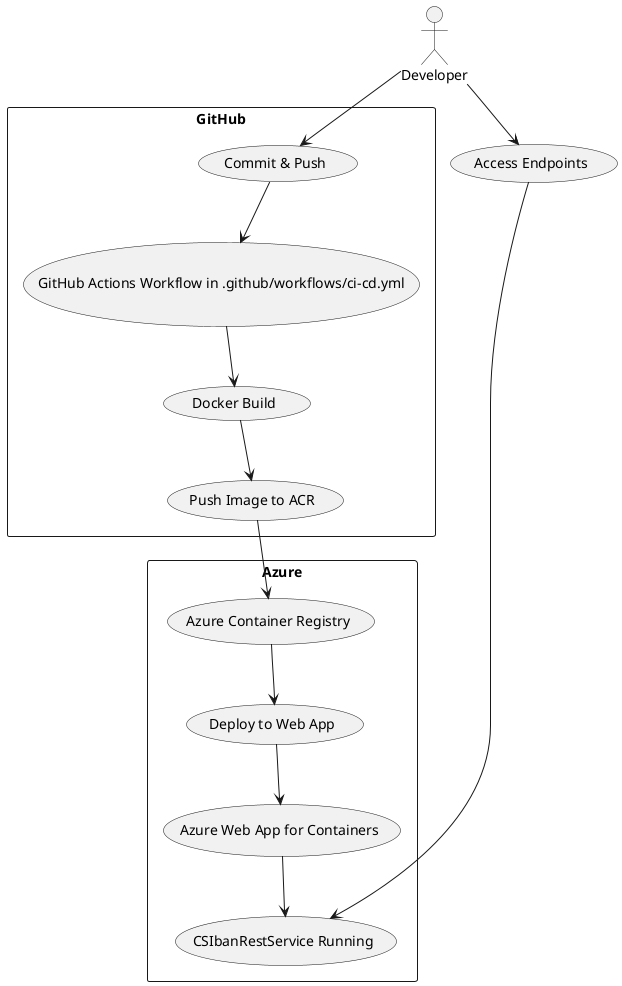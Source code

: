 @startuml
actor Developer

rectangle "GitHub" {
  Developer --> (Commit & Push)
  (Commit & Push) --> (GitHub Actions Workflow in .github/workflows/ci-cd.yml)
  (GitHub Actions Workflow in .github/workflows/ci-cd.yml) --> (Docker Build)
  (Docker Build) --> (Push Image to ACR)
}

rectangle "Azure" {
  (Push Image to ACR) --> (Azure Container Registry)
  (Azure Container Registry) --> (Deploy to Web App)
  (Deploy to Web App) --> (Azure Web App for Containers)
  (Azure Web App for Containers) --> (CSIbanRestService Running)
}

Developer --> (Access Endpoints)
(Access Endpoints) --> (CSIbanRestService Running)
@enduml